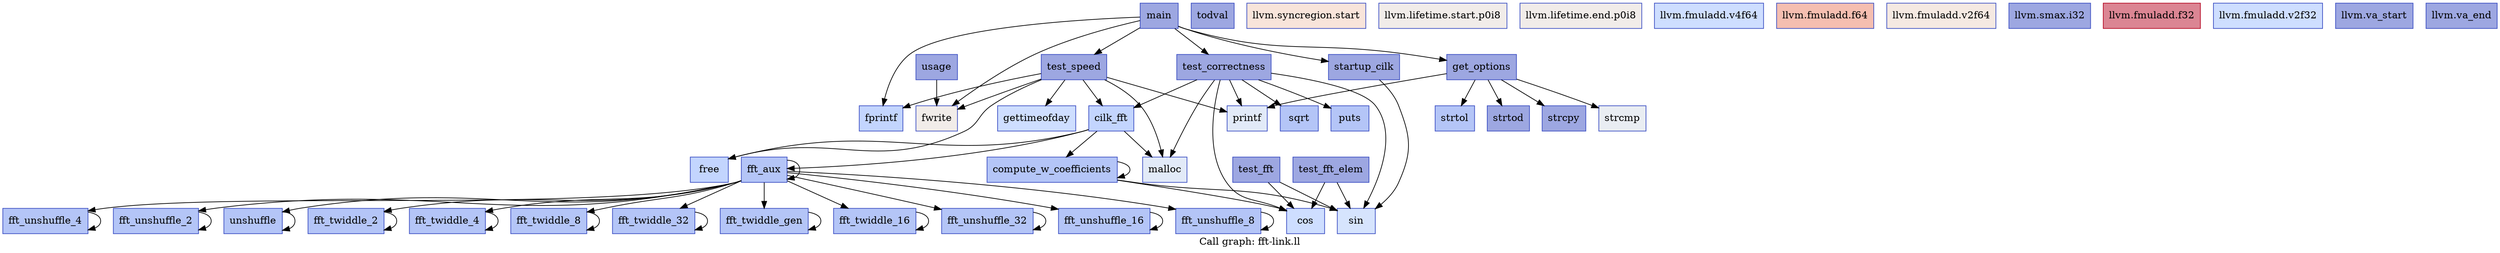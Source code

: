 digraph "Call graph: fft-link.ll" {
	label="Call graph: fft-link.ll";

	Node0x1d7ef90 [shape=record,color="#3d50c3ff", style=filled, fillcolor="#88abfd80",label="{cilk_fft}"];
	Node0x1d7ef90 -> Node0x1d7fa60;
	Node0x1d7ef90 -> Node0x1d81440;
	Node0x1d7ef90 -> Node0x1d838d0;
	Node0x1d7ef90 -> Node0x1d85c70;
	Node0x1d6e210 [shape=record,color="#3d50c3ff", style=filled, fillcolor="#3d50c380",label="{todval}"];
	Node0x1d71000 [shape=record,color="#3d50c3ff", style=filled, fillcolor="#3d50c380",label="{startup_cilk}"];
	Node0x1d71000 -> Node0x1d71ad0;
	Node0x1d71ad0 [shape=record,color="#3d50c3ff", style=filled, fillcolor="#aec9fc80",label="{sin}"];
	Node0x1d758c0 [shape=record,color="#3d50c3ff", style=filled, fillcolor="#f2cab580",label="{llvm.syncregion.start}"];
	Node0x1d76390 [shape=record,color="#3d50c3ff", style=filled, fillcolor="#e3d9d380",label="{llvm.lifetime.start.p0i8}"];
	Node0x1d7e0d0 [shape=record,color="#3d50c3ff", style=filled, fillcolor="#e3d9d380",label="{llvm.lifetime.end.p0i8}"];
	Node0x1d7fa60 [shape=record,color="#3d50c3ff", style=filled, fillcolor="#c5d6f280",label="{malloc}"];
	Node0x1d81440 [shape=record,color="#3d50c3ff", style=filled, fillcolor="#6a8bef80",label="{compute_w_coefficients}"];
	Node0x1d81440 -> Node0x1d881e0;
	Node0x1d81440 -> Node0x1d71ad0;
	Node0x1d81440 -> Node0x1d81440;
	Node0x1d8ebb0 [shape=record,color="#3d50c3ff", style=filled, fillcolor="#6a8bef80",label="{fft_twiddle_16}"];
	Node0x1d8ebb0 -> Node0x1d8ebb0;
	Node0x1d838d0 [shape=record,color="#3d50c3ff", style=filled, fillcolor="#6a8bef80",label="{fft_aux}"];
	Node0x1d838d0 -> Node0x1d88ea0;
	Node0x1d838d0 -> Node0x1d89830;
	Node0x1d838d0 -> Node0x1d8a6a0;
	Node0x1d838d0 -> Node0x1d8be20;
	Node0x1d838d0 -> Node0x1d8c380;
	Node0x1d838d0 -> Node0x1d8ce60;
	Node0x1d838d0 -> Node0x1d838d0;
	Node0x1d838d0 -> Node0x1d8d1b0;
	Node0x1d838d0 -> Node0x1d8d540;
	Node0x1d838d0 -> Node0x1d8e7f0;
	Node0x1d838d0 -> Node0x1d8ebb0;
	Node0x1d838d0 -> Node0x1d8fff0;
	Node0x1d838d0 -> Node0x1d90360;
	Node0x1d92680 [shape=record,color="#3d50c3ff", style=filled, fillcolor="#9ebeff80",label="{llvm.fmuladd.v4f64}"];
	Node0x1d93730 [shape=record,color="#3d50c3ff", style=filled, fillcolor="#ec7f6380",label="{llvm.fmuladd.f64}"];
	Node0x1d85c70 [shape=record,color="#3d50c3ff", style=filled, fillcolor="#88abfd80",label="{free}"];
	Node0x1d91110 [shape=record,color="#3d50c3ff", style=filled, fillcolor="#ecd3c580",label="{llvm.fmuladd.v2f64}"];
	Node0x1d88ea0 [shape=record,color="#3d50c3ff", style=filled, fillcolor="#6a8bef80",label="{fft_unshuffle_32}"];
	Node0x1d88ea0 -> Node0x1d88ea0;
	Node0x1d8c380 [shape=record,color="#3d50c3ff", style=filled, fillcolor="#6a8bef80",label="{fft_unshuffle_2}"];
	Node0x1d8c380 -> Node0x1d8c380;
	Node0x1d89830 [shape=record,color="#3d50c3ff", style=filled, fillcolor="#6a8bef80",label="{fft_unshuffle_16}"];
	Node0x1d89830 -> Node0x1d89830;
	Node0x1d8a6a0 [shape=record,color="#3d50c3ff", style=filled, fillcolor="#6a8bef80",label="{fft_unshuffle_8}"];
	Node0x1d8a6a0 -> Node0x1d8a6a0;
	Node0x1d8be20 [shape=record,color="#3d50c3ff", style=filled, fillcolor="#6a8bef80",label="{fft_unshuffle_4}"];
	Node0x1d8be20 -> Node0x1d8be20;
	Node0x1d8fff0 [shape=record,color="#3d50c3ff", style=filled, fillcolor="#6a8bef80",label="{fft_twiddle_32}"];
	Node0x1d8fff0 -> Node0x1d8fff0;
	Node0x1d8ce60 [shape=record,color="#3d50c3ff", style=filled, fillcolor="#6a8bef80",label="{unshuffle}"];
	Node0x1d8ce60 -> Node0x1d8ce60;
	Node0x1d98320 [shape=record,color="#3d50c3ff", style=filled, fillcolor="#3d50c380",label="{llvm.smax.i32}"];
	Node0x1d8d1b0 [shape=record,color="#3d50c3ff", style=filled, fillcolor="#6a8bef80",label="{fft_twiddle_2}"];
	Node0x1d8d1b0 -> Node0x1d8d1b0;
	Node0x1d8d540 [shape=record,color="#3d50c3ff", style=filled, fillcolor="#6a8bef80",label="{fft_twiddle_4}"];
	Node0x1d8d540 -> Node0x1d8d540;
	Node0x1d881e0 [shape=record,color="#3d50c3ff", style=filled, fillcolor="#9ebeff80",label="{cos}"];
	Node0x1d8e7f0 [shape=record,color="#3d50c3ff", style=filled, fillcolor="#6a8bef80",label="{fft_twiddle_8}"];
	Node0x1d8e7f0 -> Node0x1d8e7f0;
	Node0x1cdbd70 [shape=record,color="#3d50c3ff", style=filled, fillcolor="#9ebeff80",label="{gettimeofday}"];
	Node0x1dbcc40 [shape=record,color="#3d50c3ff", style=filled, fillcolor="#e3d9d380",label="{fwrite}"];
	Node0x1dbd7c0 [shape=record,color="#3d50c3ff", style=filled, fillcolor="#88abfd80",label="{fprintf}"];
	Node0x1dbfa30 [shape=record,color="#3d50c3ff", style=filled, fillcolor="#3d50c380",label="{usage}"];
	Node0x1dbfa30 -> Node0x1dbcc40;
	Node0x1dc1470 [shape=record,color="#3d50c3ff", style=filled, fillcolor="#3d50c380",label="{main}"];
	Node0x1dc1470 -> Node0x1dbd7c0;
	Node0x1dc1470 -> Node0x1dc1f40;
	Node0x1dc1470 -> Node0x1dbcc40;
	Node0x1dc1470 -> Node0x1dafa20;
	Node0x1dc1470 -> Node0x1d71000;
	Node0x1dc1470 -> Node0x1daa000;
	Node0x1dc1f40 [shape=record,color="#3d50c3ff", style=filled, fillcolor="#3d50c380",label="{get_options}"];
	Node0x1dc1f40 -> Node0x1dc2cd0;
	Node0x1dc1f40 -> Node0x1dc37a0;
	Node0x1dc1f40 -> Node0x1dab860;
	Node0x1dc1f40 -> Node0x1dc4ab0;
	Node0x1dc1f40 -> Node0x1dc5580;
	Node0x1daad90 [shape=record,color="#3d50c3ff", style=filled, fillcolor="#6a8bef80",label="{sqrt}"];
	Node0x1dafa20 [shape=record,color="#3d50c3ff", style=filled, fillcolor="#3d50c380",label="{test_speed}"];
	Node0x1dafa20 -> Node0x1d7fa60;
	Node0x1dafa20 -> Node0x1d85c70;
	Node0x1dafa20 -> Node0x1cdbd70;
	Node0x1dafa20 -> Node0x1d7ef90;
	Node0x1dafa20 -> Node0x1dbd7c0;
	Node0x1dafa20 -> Node0x1dab860;
	Node0x1dafa20 -> Node0x1dbcc40;
	Node0x1d90360 [shape=record,color="#3d50c3ff", style=filled, fillcolor="#6a8bef80",label="{fft_twiddle_gen}"];
	Node0x1d90360 -> Node0x1d90360;
	Node0x1da7320 [shape=record,color="#b70d28ff", style=filled, fillcolor="#b70d2880",label="{llvm.fmuladd.f32}"];
	Node0x1da5700 [shape=record,color="#3d50c3ff", style=filled, fillcolor="#9ebeff80",label="{llvm.fmuladd.v2f32}"];
	Node0x1da8050 [shape=record,color="#3d50c3ff", style=filled, fillcolor="#3d50c380",label="{test_fft_elem}"];
	Node0x1da8050 -> Node0x1d881e0;
	Node0x1da8050 -> Node0x1d71ad0;
	Node0x1da9e20 [shape=record,color="#3d50c3ff", style=filled, fillcolor="#3d50c380",label="{test_fft}"];
	Node0x1da9e20 -> Node0x1d881e0;
	Node0x1da9e20 -> Node0x1d71ad0;
	Node0x1daa000 [shape=record,color="#3d50c3ff", style=filled, fillcolor="#3d50c380",label="{test_correctness}"];
	Node0x1daa000 -> Node0x1d7fa60;
	Node0x1daa000 -> Node0x1dab860;
	Node0x1daa000 -> Node0x1dad5b0;
	Node0x1daa000 -> Node0x1daad90;
	Node0x1daa000 -> Node0x1d7ef90;
	Node0x1daa000 -> Node0x1d881e0;
	Node0x1daa000 -> Node0x1d71ad0;
	Node0x1dab860 [shape=record,color="#3d50c3ff", style=filled, fillcolor="#c5d6f280",label="{printf}"];
	Node0x1dad5b0 [shape=record,color="#3d50c3ff", style=filled, fillcolor="#6a8bef80",label="{puts}"];
	Node0x1dc37a0 [shape=record,color="#3d50c3ff", style=filled, fillcolor="#6a8bef80",label="{strtol}"];
	Node0x1dc6310 [shape=record,color="#3d50c3ff", style=filled, fillcolor="#3d50c380",label="{llvm.va_start}"];
	Node0x1dc2cd0 [shape=record,color="#3d50c3ff", style=filled, fillcolor="#d4dbe680",label="{strcmp}"];
	Node0x1dca0c0 [shape=record,color="#3d50c3ff", style=filled, fillcolor="#3d50c380",label="{llvm.va_end}"];
	Node0x1dc4ab0 [shape=record,color="#3d50c3ff", style=filled, fillcolor="#3d50c380",label="{strtod}"];
	Node0x1dc5580 [shape=record,color="#3d50c3ff", style=filled, fillcolor="#3d50c380",label="{strcpy}"];
}
